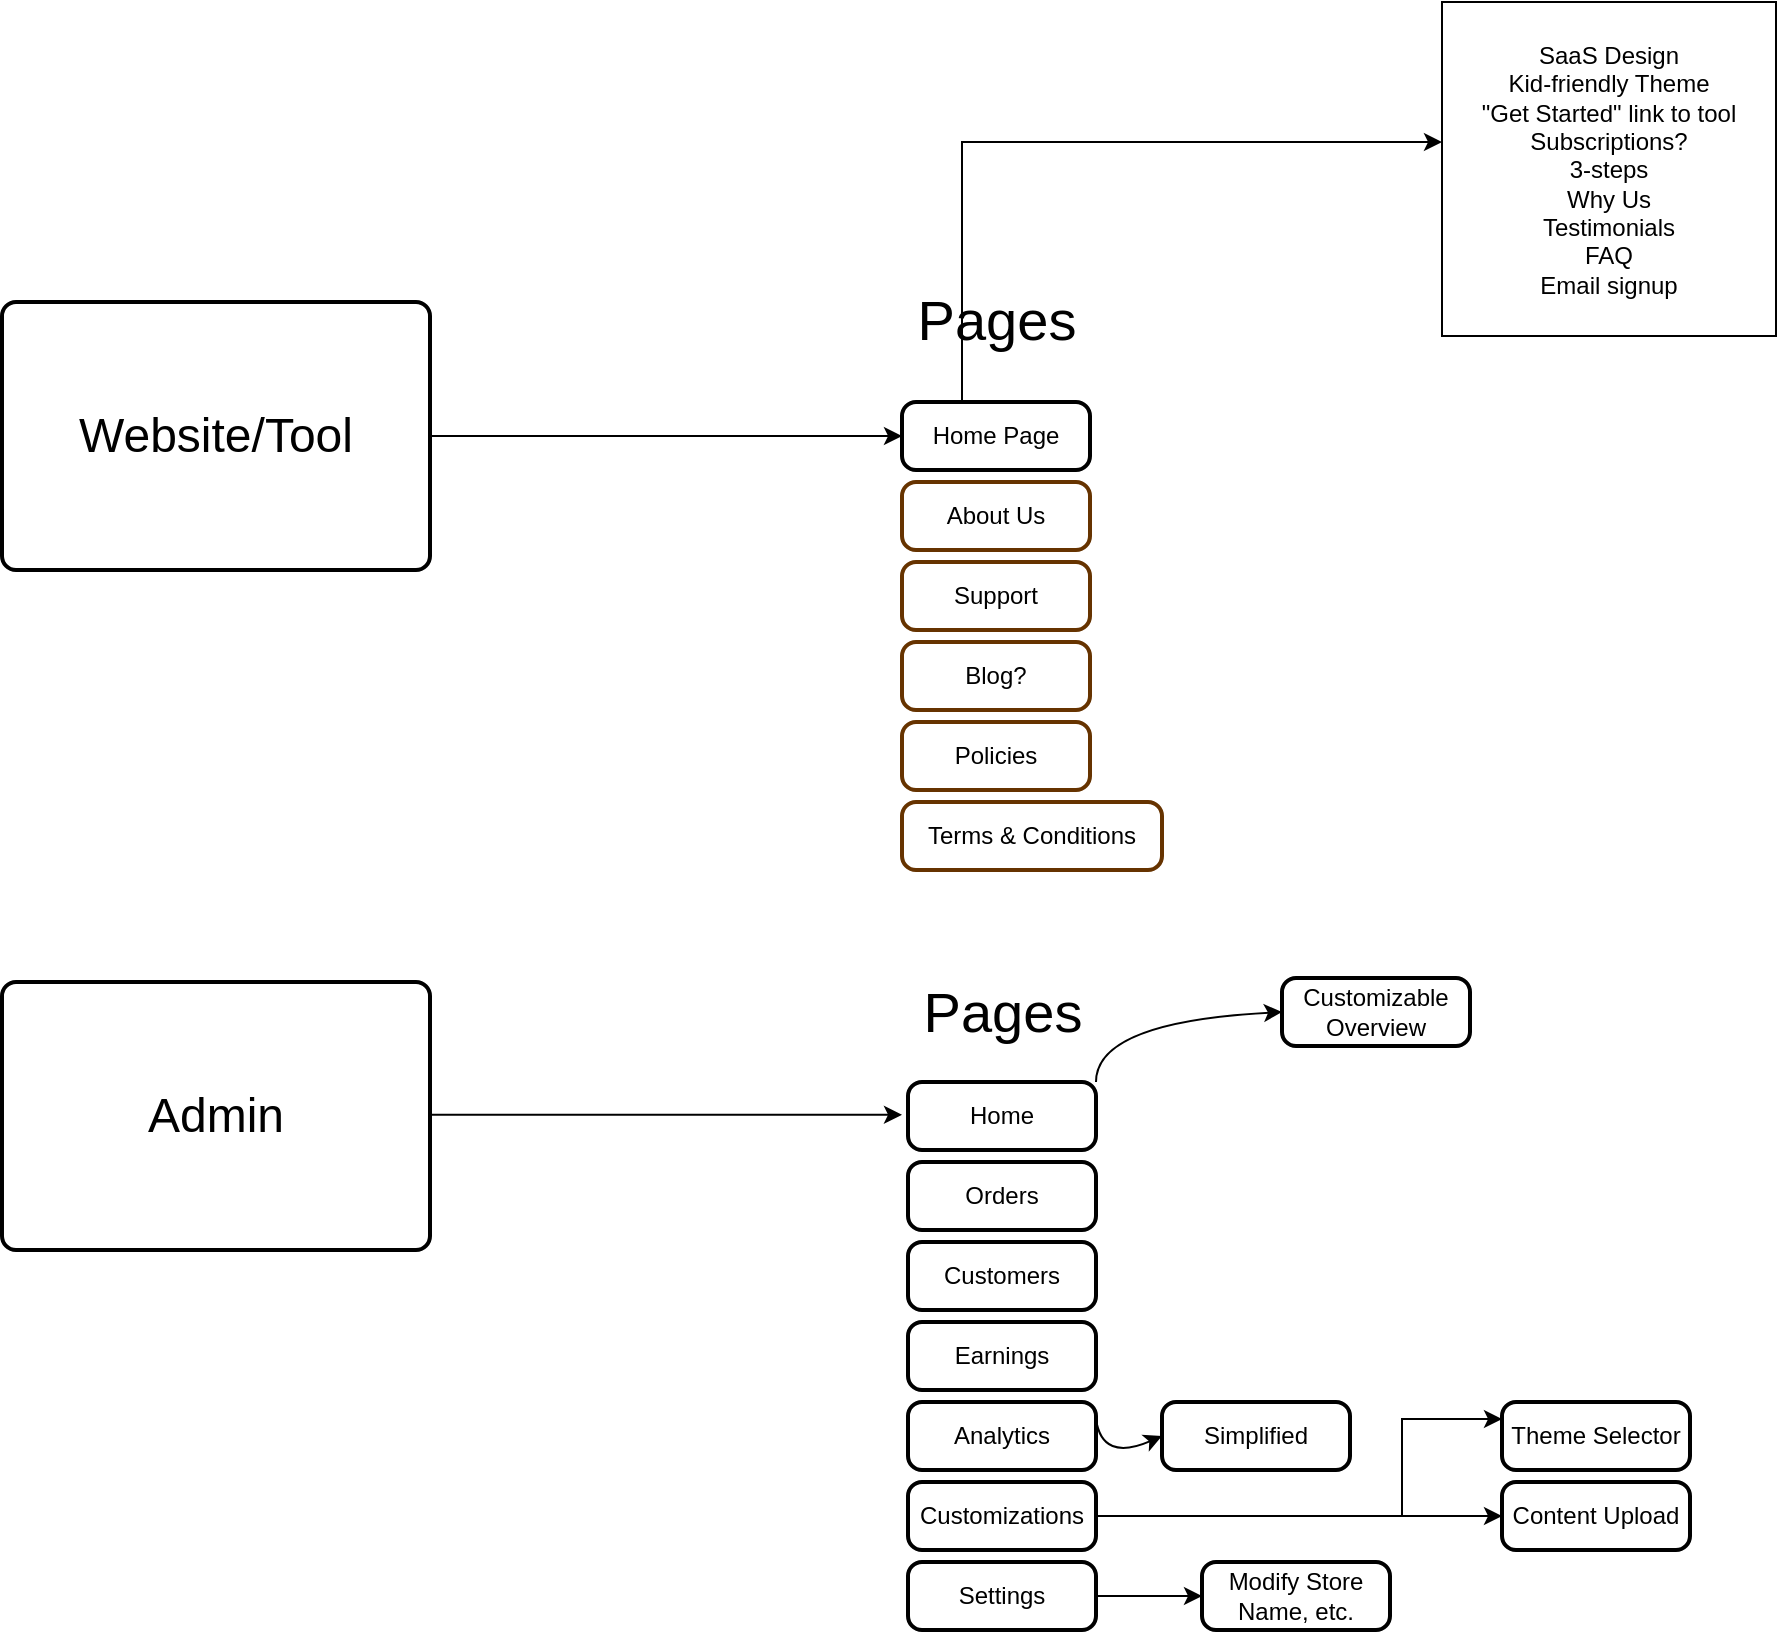 <mxfile version="24.3.1" type="github">
  <diagram name="Page-1" id="Vd3vyi7NiTdGyAedGPBS">
    <mxGraphModel dx="3056" dy="1237" grid="1" gridSize="10" guides="1" tooltips="1" connect="1" arrows="1" fold="1" page="1" pageScale="1" pageWidth="850" pageHeight="1100" math="0" shadow="0">
      <root>
        <mxCell id="0" />
        <mxCell id="1" parent="0" />
        <mxCell id="0hT-b1IgBU58Ld49_TAB-3" style="edgeStyle=orthogonalEdgeStyle;rounded=0;orthogonalLoop=1;jettySize=auto;html=1;" parent="1" target="0hT-b1IgBU58Ld49_TAB-7" edge="1">
          <mxGeometry relative="1" as="geometry">
            <mxPoint x="211.33" y="87.468" as="targetPoint" />
            <mxPoint x="-10" y="220" as="sourcePoint" />
            <Array as="points">
              <mxPoint x="-10" y="80" />
            </Array>
          </mxGeometry>
        </mxCell>
        <mxCell id="2" value="Home Page" style="rounded=1;absoluteArcSize=1;arcSize=14;whiteSpace=wrap;strokeWidth=2;" parent="1" vertex="1">
          <mxGeometry x="-40" y="210" width="94" height="34" as="geometry" />
        </mxCell>
        <mxCell id="jsz7eJaQHbYZsbQFyQcG-19" style="edgeStyle=orthogonalEdgeStyle;rounded=0;orthogonalLoop=1;jettySize=auto;html=1;entryX=0;entryY=0.5;entryDx=0;entryDy=0;" parent="1" source="jsz7eJaQHbYZsbQFyQcG-18" target="2" edge="1">
          <mxGeometry relative="1" as="geometry" />
        </mxCell>
        <mxCell id="jsz7eJaQHbYZsbQFyQcG-18" value="Website/Tool" style="rounded=1;absoluteArcSize=1;arcSize=14;whiteSpace=wrap;strokeWidth=2;fontSize=24;fontStyle=0" parent="1" vertex="1">
          <mxGeometry x="-490" y="160" width="214" height="134" as="geometry" />
        </mxCell>
        <mxCell id="0hT-b1IgBU58Ld49_TAB-7" value="SaaS Design&lt;div&gt;Kid-friendly Theme&lt;/div&gt;&lt;div&gt;&quot;Get Started&quot; link to tool&lt;/div&gt;&lt;div&gt;Subscriptions?&lt;/div&gt;&lt;div&gt;3-steps&lt;/div&gt;&lt;div&gt;Why Us&lt;/div&gt;&lt;div&gt;Testimonials&lt;br&gt;&lt;/div&gt;&lt;div&gt;FAQ&lt;/div&gt;&lt;div&gt;Email signup&lt;/div&gt;" style="whiteSpace=wrap;html=1;aspect=fixed;" parent="1" vertex="1">
          <mxGeometry x="230" y="10" width="167" height="167" as="geometry" />
        </mxCell>
        <mxCell id="0hT-b1IgBU58Ld49_TAB-8" value="About Us" style="rounded=1;absoluteArcSize=1;arcSize=14;whiteSpace=wrap;strokeWidth=2;strokeColor=#663300;" parent="1" vertex="1">
          <mxGeometry x="-40" y="250" width="94" height="34" as="geometry" />
        </mxCell>
        <mxCell id="0hT-b1IgBU58Ld49_TAB-9" value="Support" style="rounded=1;absoluteArcSize=1;arcSize=14;whiteSpace=wrap;strokeWidth=2;strokeColor=#663300;" parent="1" vertex="1">
          <mxGeometry x="-40" y="290" width="94" height="34" as="geometry" />
        </mxCell>
        <mxCell id="0hT-b1IgBU58Ld49_TAB-10" value="Blog?" style="rounded=1;absoluteArcSize=1;arcSize=14;whiteSpace=wrap;strokeWidth=2;strokeColor=#663300;" parent="1" vertex="1">
          <mxGeometry x="-40" y="330" width="94" height="34" as="geometry" />
        </mxCell>
        <mxCell id="0hT-b1IgBU58Ld49_TAB-11" value="Policies" style="rounded=1;absoluteArcSize=1;arcSize=14;whiteSpace=wrap;strokeWidth=2;strokeColor=#663300;" parent="1" vertex="1">
          <mxGeometry x="-40" y="370" width="94" height="34" as="geometry" />
        </mxCell>
        <mxCell id="0hT-b1IgBU58Ld49_TAB-12" value="Terms &amp; Conditions" style="rounded=1;absoluteArcSize=1;arcSize=14;whiteSpace=wrap;strokeWidth=2;strokeColor=#663300;" parent="1" vertex="1">
          <mxGeometry x="-40" y="410" width="130" height="34" as="geometry" />
        </mxCell>
        <mxCell id="Z3FgS5YY32eqxlGTtIqK-2" value="Admin" style="rounded=1;absoluteArcSize=1;arcSize=14;whiteSpace=wrap;strokeWidth=2;fontSize=24;fontStyle=0" parent="1" vertex="1">
          <mxGeometry x="-490" y="500" width="214" height="134" as="geometry" />
        </mxCell>
        <mxCell id="Z3FgS5YY32eqxlGTtIqK-3" style="edgeStyle=orthogonalEdgeStyle;rounded=0;orthogonalLoop=1;jettySize=auto;html=1;entryX=0;entryY=0.5;entryDx=0;entryDy=0;" parent="1" edge="1">
          <mxGeometry relative="1" as="geometry">
            <mxPoint x="-276" y="566.41" as="sourcePoint" />
            <mxPoint x="-40" y="566.41" as="targetPoint" />
          </mxGeometry>
        </mxCell>
        <mxCell id="x93w_qvQvLiPiuIbv9Rr-2" value="&lt;font style=&quot;font-size: 28px;&quot;&gt;Pages&lt;/font&gt;" style="text;html=1;align=center;verticalAlign=middle;resizable=0;points=[];autosize=1;strokeColor=none;fillColor=none;" parent="1" vertex="1">
          <mxGeometry x="-43" y="143.5" width="100" height="50" as="geometry" />
        </mxCell>
        <mxCell id="x93w_qvQvLiPiuIbv9Rr-3" value="Home" style="rounded=1;absoluteArcSize=1;arcSize=14;whiteSpace=wrap;strokeWidth=2;" parent="1" vertex="1">
          <mxGeometry x="-37" y="550" width="94" height="34" as="geometry" />
        </mxCell>
        <mxCell id="x93w_qvQvLiPiuIbv9Rr-4" value="&lt;font style=&quot;font-size: 28px;&quot;&gt;Pages&lt;/font&gt;" style="text;html=1;align=center;verticalAlign=middle;resizable=0;points=[];autosize=1;strokeColor=none;fillColor=none;" parent="1" vertex="1">
          <mxGeometry x="-40" y="490" width="100" height="50" as="geometry" />
        </mxCell>
        <mxCell id="x93w_qvQvLiPiuIbv9Rr-5" value="Orders" style="rounded=1;absoluteArcSize=1;arcSize=14;whiteSpace=wrap;strokeWidth=2;" parent="1" vertex="1">
          <mxGeometry x="-37" y="590" width="94" height="34" as="geometry" />
        </mxCell>
        <mxCell id="x93w_qvQvLiPiuIbv9Rr-6" value="Customers" style="rounded=1;absoluteArcSize=1;arcSize=14;whiteSpace=wrap;strokeWidth=2;" parent="1" vertex="1">
          <mxGeometry x="-37" y="630" width="94" height="34" as="geometry" />
        </mxCell>
        <mxCell id="x93w_qvQvLiPiuIbv9Rr-7" value="Earnings" style="rounded=1;absoluteArcSize=1;arcSize=14;whiteSpace=wrap;strokeWidth=2;" parent="1" vertex="1">
          <mxGeometry x="-37" y="670" width="94" height="34" as="geometry" />
        </mxCell>
        <mxCell id="x93w_qvQvLiPiuIbv9Rr-8" value="Analytics" style="rounded=1;absoluteArcSize=1;arcSize=14;whiteSpace=wrap;strokeWidth=2;" parent="1" vertex="1">
          <mxGeometry x="-37" y="710" width="94" height="34" as="geometry" />
        </mxCell>
        <mxCell id="yuVY_KeU_c5EW-uWEMva-8" style="edgeStyle=orthogonalEdgeStyle;rounded=0;orthogonalLoop=1;jettySize=auto;html=1;exitX=1;exitY=0.5;exitDx=0;exitDy=0;entryX=0;entryY=0.25;entryDx=0;entryDy=0;" edge="1" parent="1" source="x93w_qvQvLiPiuIbv9Rr-9" target="yuVY_KeU_c5EW-uWEMva-7">
          <mxGeometry relative="1" as="geometry">
            <Array as="points">
              <mxPoint x="210" y="767" />
              <mxPoint x="210" y="719" />
            </Array>
          </mxGeometry>
        </mxCell>
        <mxCell id="x93w_qvQvLiPiuIbv9Rr-9" value="Customizations" style="rounded=1;absoluteArcSize=1;arcSize=14;whiteSpace=wrap;strokeWidth=2;" parent="1" vertex="1">
          <mxGeometry x="-37" y="750" width="94" height="34" as="geometry" />
        </mxCell>
        <mxCell id="yuVY_KeU_c5EW-uWEMva-13" style="edgeStyle=orthogonalEdgeStyle;rounded=0;orthogonalLoop=1;jettySize=auto;html=1;exitX=1;exitY=0.5;exitDx=0;exitDy=0;entryX=0;entryY=0.5;entryDx=0;entryDy=0;" edge="1" parent="1" source="yuVY_KeU_c5EW-uWEMva-2" target="yuVY_KeU_c5EW-uWEMva-9">
          <mxGeometry relative="1" as="geometry" />
        </mxCell>
        <mxCell id="yuVY_KeU_c5EW-uWEMva-2" value="Settings" style="rounded=1;absoluteArcSize=1;arcSize=14;whiteSpace=wrap;strokeWidth=2;" vertex="1" parent="1">
          <mxGeometry x="-37" y="790" width="94" height="34" as="geometry" />
        </mxCell>
        <mxCell id="yuVY_KeU_c5EW-uWEMva-3" value="Customizable Overview" style="rounded=1;absoluteArcSize=1;arcSize=14;whiteSpace=wrap;strokeWidth=2;" vertex="1" parent="1">
          <mxGeometry x="150" y="498" width="94" height="34" as="geometry" />
        </mxCell>
        <mxCell id="yuVY_KeU_c5EW-uWEMva-4" value="" style="curved=1;endArrow=classic;html=1;rounded=0;entryX=0;entryY=0.5;entryDx=0;entryDy=0;exitX=1;exitY=0;exitDx=0;exitDy=0;" edge="1" parent="1" source="x93w_qvQvLiPiuIbv9Rr-3" target="yuVY_KeU_c5EW-uWEMva-3">
          <mxGeometry width="50" height="50" relative="1" as="geometry">
            <mxPoint x="60" y="570" as="sourcePoint" />
            <mxPoint x="107" y="520" as="targetPoint" />
            <Array as="points">
              <mxPoint x="57" y="520" />
            </Array>
          </mxGeometry>
        </mxCell>
        <mxCell id="yuVY_KeU_c5EW-uWEMva-5" value="Simplified" style="rounded=1;absoluteArcSize=1;arcSize=14;whiteSpace=wrap;strokeWidth=2;" vertex="1" parent="1">
          <mxGeometry x="90" y="710" width="94" height="34" as="geometry" />
        </mxCell>
        <mxCell id="yuVY_KeU_c5EW-uWEMva-6" value="" style="curved=1;endArrow=classic;html=1;rounded=0;entryX=0;entryY=0.5;entryDx=0;entryDy=0;exitX=1;exitY=0.25;exitDx=0;exitDy=0;" edge="1" parent="1" source="x93w_qvQvLiPiuIbv9Rr-8" target="yuVY_KeU_c5EW-uWEMva-5">
          <mxGeometry width="50" height="50" relative="1" as="geometry">
            <mxPoint x="54" y="730" as="sourcePoint" />
            <mxPoint x="104" y="680" as="targetPoint" />
            <Array as="points">
              <mxPoint x="60" y="740" />
            </Array>
          </mxGeometry>
        </mxCell>
        <mxCell id="yuVY_KeU_c5EW-uWEMva-7" value="Theme Selector" style="rounded=1;absoluteArcSize=1;arcSize=14;whiteSpace=wrap;strokeWidth=2;" vertex="1" parent="1">
          <mxGeometry x="260" y="710" width="94" height="34" as="geometry" />
        </mxCell>
        <mxCell id="yuVY_KeU_c5EW-uWEMva-9" value="Modify Store Name, etc." style="rounded=1;absoluteArcSize=1;arcSize=14;whiteSpace=wrap;strokeWidth=2;" vertex="1" parent="1">
          <mxGeometry x="110" y="790" width="94" height="34" as="geometry" />
        </mxCell>
        <mxCell id="yuVY_KeU_c5EW-uWEMva-10" value="Content Upload" style="rounded=1;absoluteArcSize=1;arcSize=14;whiteSpace=wrap;strokeWidth=2;" vertex="1" parent="1">
          <mxGeometry x="260" y="750" width="94" height="34" as="geometry" />
        </mxCell>
        <mxCell id="yuVY_KeU_c5EW-uWEMva-12" value="" style="endArrow=classic;html=1;rounded=0;entryX=0;entryY=0.5;entryDx=0;entryDy=0;" edge="1" parent="1" target="yuVY_KeU_c5EW-uWEMva-10">
          <mxGeometry width="50" height="50" relative="1" as="geometry">
            <mxPoint x="210" y="767" as="sourcePoint" />
            <mxPoint y="590" as="targetPoint" />
          </mxGeometry>
        </mxCell>
      </root>
    </mxGraphModel>
  </diagram>
</mxfile>
